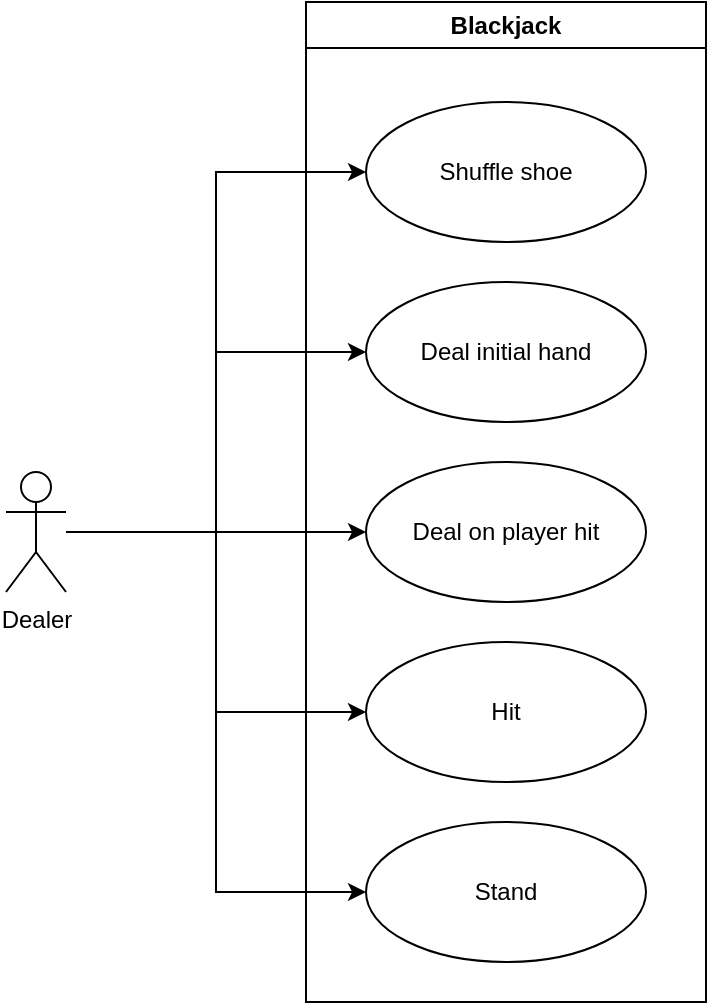 <mxfile version="21.7.5" type="device">
  <diagram name="Page-1" id="OLyVzfDMwre0vxXxbc4l">
    <mxGraphModel dx="1036" dy="654" grid="1" gridSize="10" guides="1" tooltips="1" connect="1" arrows="1" fold="1" page="1" pageScale="1" pageWidth="2000" pageHeight="2000" math="0" shadow="0">
      <root>
        <mxCell id="0" />
        <mxCell id="1" parent="0" />
        <mxCell id="b7S2qenrQHOxAJYSoWVv-1" value="Blackjack" style="swimlane;whiteSpace=wrap;html=1;" vertex="1" parent="1">
          <mxGeometry x="440" y="120" width="200" height="500" as="geometry" />
        </mxCell>
        <mxCell id="b7S2qenrQHOxAJYSoWVv-3" value="Deal initial hand" style="ellipse;whiteSpace=wrap;html=1;" vertex="1" parent="b7S2qenrQHOxAJYSoWVv-1">
          <mxGeometry x="30" y="140" width="140" height="70" as="geometry" />
        </mxCell>
        <mxCell id="b7S2qenrQHOxAJYSoWVv-4" value="Deal on player hit" style="ellipse;whiteSpace=wrap;html=1;" vertex="1" parent="b7S2qenrQHOxAJYSoWVv-1">
          <mxGeometry x="30" y="230" width="140" height="70" as="geometry" />
        </mxCell>
        <mxCell id="b7S2qenrQHOxAJYSoWVv-5" value="Hit" style="ellipse;whiteSpace=wrap;html=1;" vertex="1" parent="b7S2qenrQHOxAJYSoWVv-1">
          <mxGeometry x="30" y="320" width="140" height="70" as="geometry" />
        </mxCell>
        <mxCell id="b7S2qenrQHOxAJYSoWVv-6" value="Shuffle shoe" style="ellipse;whiteSpace=wrap;html=1;" vertex="1" parent="b7S2qenrQHOxAJYSoWVv-1">
          <mxGeometry x="30" y="50" width="140" height="70" as="geometry" />
        </mxCell>
        <mxCell id="b7S2qenrQHOxAJYSoWVv-11" value="Stand" style="ellipse;whiteSpace=wrap;html=1;" vertex="1" parent="b7S2qenrQHOxAJYSoWVv-1">
          <mxGeometry x="30" y="410" width="140" height="70" as="geometry" />
        </mxCell>
        <mxCell id="b7S2qenrQHOxAJYSoWVv-7" style="edgeStyle=orthogonalEdgeStyle;rounded=0;orthogonalLoop=1;jettySize=auto;html=1;entryX=0;entryY=0.5;entryDx=0;entryDy=0;" edge="1" parent="1" source="b7S2qenrQHOxAJYSoWVv-2" target="b7S2qenrQHOxAJYSoWVv-6">
          <mxGeometry relative="1" as="geometry" />
        </mxCell>
        <mxCell id="b7S2qenrQHOxAJYSoWVv-8" style="edgeStyle=orthogonalEdgeStyle;rounded=0;orthogonalLoop=1;jettySize=auto;html=1;entryX=0;entryY=0.5;entryDx=0;entryDy=0;" edge="1" parent="1" source="b7S2qenrQHOxAJYSoWVv-2" target="b7S2qenrQHOxAJYSoWVv-3">
          <mxGeometry relative="1" as="geometry" />
        </mxCell>
        <mxCell id="b7S2qenrQHOxAJYSoWVv-9" style="edgeStyle=orthogonalEdgeStyle;rounded=0;orthogonalLoop=1;jettySize=auto;html=1;entryX=0;entryY=0.5;entryDx=0;entryDy=0;" edge="1" parent="1" source="b7S2qenrQHOxAJYSoWVv-2" target="b7S2qenrQHOxAJYSoWVv-4">
          <mxGeometry relative="1" as="geometry" />
        </mxCell>
        <mxCell id="b7S2qenrQHOxAJYSoWVv-10" style="edgeStyle=orthogonalEdgeStyle;rounded=0;orthogonalLoop=1;jettySize=auto;html=1;entryX=0;entryY=0.5;entryDx=0;entryDy=0;" edge="1" parent="1" source="b7S2qenrQHOxAJYSoWVv-2" target="b7S2qenrQHOxAJYSoWVv-5">
          <mxGeometry relative="1" as="geometry" />
        </mxCell>
        <mxCell id="b7S2qenrQHOxAJYSoWVv-12" style="edgeStyle=orthogonalEdgeStyle;rounded=0;orthogonalLoop=1;jettySize=auto;html=1;entryX=0;entryY=0.5;entryDx=0;entryDy=0;" edge="1" parent="1" source="b7S2qenrQHOxAJYSoWVv-2" target="b7S2qenrQHOxAJYSoWVv-11">
          <mxGeometry relative="1" as="geometry" />
        </mxCell>
        <mxCell id="b7S2qenrQHOxAJYSoWVv-2" value="Dealer" style="shape=umlActor;verticalLabelPosition=bottom;verticalAlign=top;html=1;outlineConnect=0;" vertex="1" parent="1">
          <mxGeometry x="290" y="355" width="30" height="60" as="geometry" />
        </mxCell>
      </root>
    </mxGraphModel>
  </diagram>
</mxfile>
